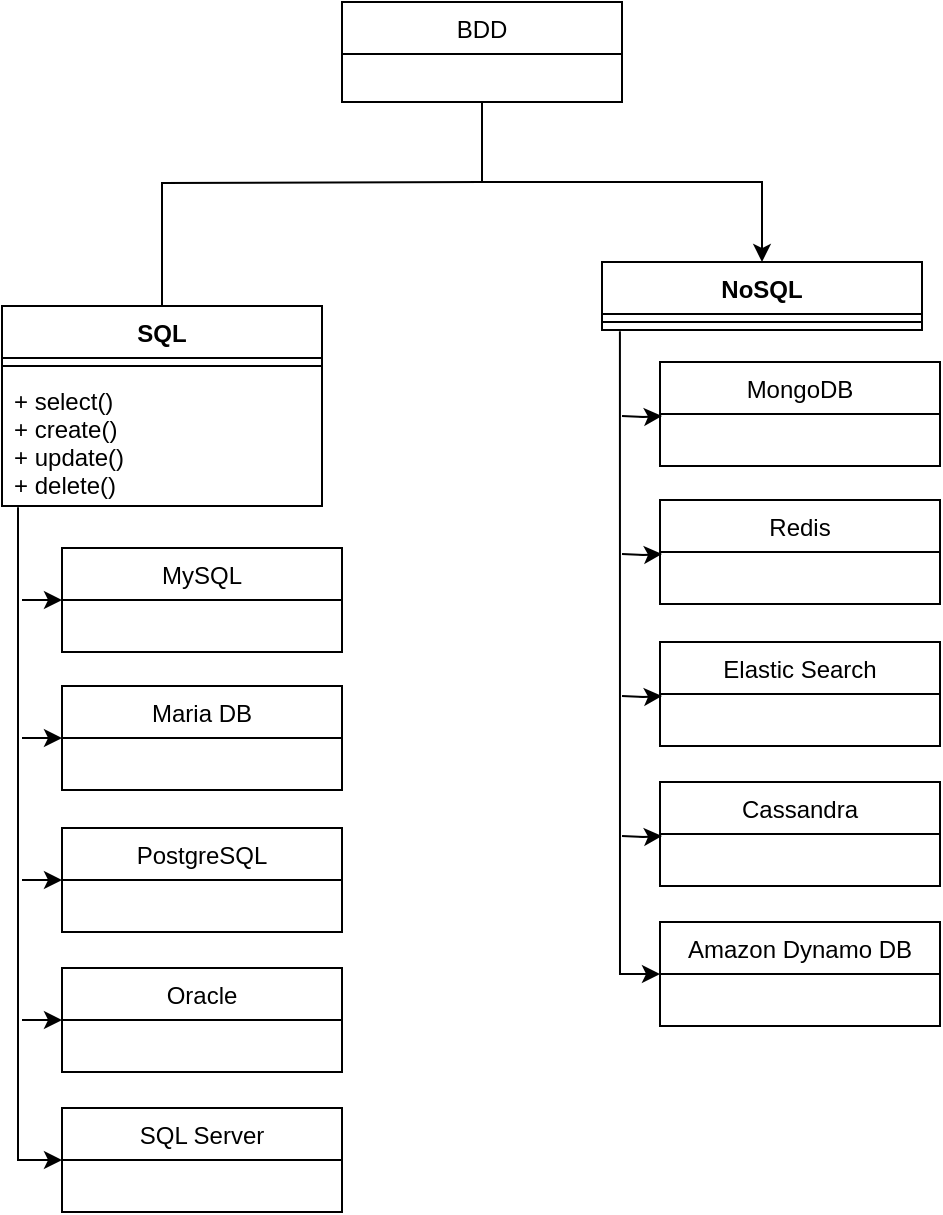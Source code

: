 <mxfile version="20.0.4" type="device"><diagram id="C5RBs43oDa-KdzZeNtuy" name="Page-1"><mxGraphModel dx="596" dy="468" grid="1" gridSize="10" guides="1" tooltips="1" connect="1" arrows="1" fold="1" page="1" pageScale="1" pageWidth="827" pageHeight="1169" math="0" shadow="0"><root><mxCell id="WIyWlLk6GJQsqaUBKTNV-0"/><mxCell id="WIyWlLk6GJQsqaUBKTNV-1" parent="WIyWlLk6GJQsqaUBKTNV-0"/><mxCell id="rcnci0UdDJZm_lKx0qY4-27" style="edgeStyle=orthogonalEdgeStyle;rounded=0;orthogonalLoop=1;jettySize=auto;html=1;exitX=0.5;exitY=1;exitDx=0;exitDy=0;" edge="1" parent="WIyWlLk6GJQsqaUBKTNV-1" source="rcnci0UdDJZm_lKx0qY4-0" target="rcnci0UdDJZm_lKx0qY4-8"><mxGeometry relative="1" as="geometry"/></mxCell><mxCell id="rcnci0UdDJZm_lKx0qY4-0" value="BDD" style="swimlane;fontStyle=0;childLayout=stackLayout;horizontal=1;startSize=26;fillColor=none;horizontalStack=0;resizeParent=1;resizeParentMax=0;resizeLast=0;collapsible=1;marginBottom=0;" vertex="1" parent="WIyWlLk6GJQsqaUBKTNV-1"><mxGeometry x="200" y="190" width="140" height="50" as="geometry"/></mxCell><mxCell id="rcnci0UdDJZm_lKx0qY4-8" value="NoSQL" style="swimlane;fontStyle=1;align=center;verticalAlign=top;childLayout=stackLayout;horizontal=1;startSize=26;horizontalStack=0;resizeParent=1;resizeParentMax=0;resizeLast=0;collapsible=1;marginBottom=0;" vertex="1" parent="WIyWlLk6GJQsqaUBKTNV-1"><mxGeometry x="330" y="320" width="160" height="34" as="geometry"/></mxCell><mxCell id="rcnci0UdDJZm_lKx0qY4-10" value="" style="line;strokeWidth=1;fillColor=none;align=left;verticalAlign=middle;spacingTop=-1;spacingLeft=3;spacingRight=3;rotatable=0;labelPosition=right;points=[];portConstraint=eastwest;" vertex="1" parent="rcnci0UdDJZm_lKx0qY4-8"><mxGeometry y="26" width="160" height="8" as="geometry"/></mxCell><mxCell id="rcnci0UdDJZm_lKx0qY4-15" value="MySQL" style="swimlane;fontStyle=0;childLayout=stackLayout;horizontal=1;startSize=26;fillColor=none;horizontalStack=0;resizeParent=1;resizeParentMax=0;resizeLast=0;collapsible=1;marginBottom=0;" vertex="1" parent="WIyWlLk6GJQsqaUBKTNV-1"><mxGeometry x="60" y="463" width="140" height="52" as="geometry"/></mxCell><mxCell id="rcnci0UdDJZm_lKx0qY4-16" value="Maria DB" style="swimlane;fontStyle=0;childLayout=stackLayout;horizontal=1;startSize=26;fillColor=none;horizontalStack=0;resizeParent=1;resizeParentMax=0;resizeLast=0;collapsible=1;marginBottom=0;" vertex="1" parent="WIyWlLk6GJQsqaUBKTNV-1"><mxGeometry x="60" y="532" width="140" height="52" as="geometry"/></mxCell><mxCell id="rcnci0UdDJZm_lKx0qY4-17" value="PostgreSQL" style="swimlane;fontStyle=0;childLayout=stackLayout;horizontal=1;startSize=26;fillColor=none;horizontalStack=0;resizeParent=1;resizeParentMax=0;resizeLast=0;collapsible=1;marginBottom=0;" vertex="1" parent="WIyWlLk6GJQsqaUBKTNV-1"><mxGeometry x="60" y="603" width="140" height="52" as="geometry"/></mxCell><mxCell id="rcnci0UdDJZm_lKx0qY4-18" value="Oracle" style="swimlane;fontStyle=0;childLayout=stackLayout;horizontal=1;startSize=26;fillColor=none;horizontalStack=0;resizeParent=1;resizeParentMax=0;resizeLast=0;collapsible=1;marginBottom=0;" vertex="1" parent="WIyWlLk6GJQsqaUBKTNV-1"><mxGeometry x="60" y="673" width="140" height="52" as="geometry"/></mxCell><mxCell id="rcnci0UdDJZm_lKx0qY4-19" value="SQL Server" style="swimlane;fontStyle=0;childLayout=stackLayout;horizontal=1;startSize=26;fillColor=none;horizontalStack=0;resizeParent=1;resizeParentMax=0;resizeLast=0;collapsible=1;marginBottom=0;" vertex="1" parent="WIyWlLk6GJQsqaUBKTNV-1"><mxGeometry x="60" y="743" width="140" height="52" as="geometry"/></mxCell><mxCell id="rcnci0UdDJZm_lKx0qY4-22" value="" style="endArrow=classic;html=1;rounded=0;entryX=0;entryY=0.5;entryDx=0;entryDy=0;" edge="1" parent="WIyWlLk6GJQsqaUBKTNV-1" target="rcnci0UdDJZm_lKx0qY4-15"><mxGeometry width="50" height="50" relative="1" as="geometry"><mxPoint x="40" y="489" as="sourcePoint"/><mxPoint x="300" y="613" as="targetPoint"/></mxGeometry></mxCell><mxCell id="rcnci0UdDJZm_lKx0qY4-23" value="" style="endArrow=classic;html=1;rounded=0;entryX=0;entryY=0.5;entryDx=0;entryDy=0;" edge="1" parent="WIyWlLk6GJQsqaUBKTNV-1" target="rcnci0UdDJZm_lKx0qY4-16"><mxGeometry width="50" height="50" relative="1" as="geometry"><mxPoint x="40" y="558" as="sourcePoint"/><mxPoint x="70" y="499" as="targetPoint"/></mxGeometry></mxCell><mxCell id="rcnci0UdDJZm_lKx0qY4-24" value="" style="endArrow=classic;html=1;rounded=0;entryX=0;entryY=0.5;entryDx=0;entryDy=0;" edge="1" parent="WIyWlLk6GJQsqaUBKTNV-1" target="rcnci0UdDJZm_lKx0qY4-17"><mxGeometry width="50" height="50" relative="1" as="geometry"><mxPoint x="40" y="629" as="sourcePoint"/><mxPoint x="80" y="509" as="targetPoint"/></mxGeometry></mxCell><mxCell id="rcnci0UdDJZm_lKx0qY4-25" value="" style="endArrow=classic;html=1;rounded=0;entryX=0;entryY=0.5;entryDx=0;entryDy=0;" edge="1" parent="WIyWlLk6GJQsqaUBKTNV-1" target="rcnci0UdDJZm_lKx0qY4-18"><mxGeometry width="50" height="50" relative="1" as="geometry"><mxPoint x="40" y="699" as="sourcePoint"/><mxPoint x="90" y="519" as="targetPoint"/></mxGeometry></mxCell><mxCell id="rcnci0UdDJZm_lKx0qY4-28" value="MongoDB" style="swimlane;fontStyle=0;childLayout=stackLayout;horizontal=1;startSize=26;fillColor=none;horizontalStack=0;resizeParent=1;resizeParentMax=0;resizeLast=0;collapsible=1;marginBottom=0;" vertex="1" parent="WIyWlLk6GJQsqaUBKTNV-1"><mxGeometry x="359" y="370" width="140" height="52" as="geometry"/></mxCell><mxCell id="rcnci0UdDJZm_lKx0qY4-29" value="Redis" style="swimlane;fontStyle=0;childLayout=stackLayout;horizontal=1;startSize=26;fillColor=none;horizontalStack=0;resizeParent=1;resizeParentMax=0;resizeLast=0;collapsible=1;marginBottom=0;" vertex="1" parent="WIyWlLk6GJQsqaUBKTNV-1"><mxGeometry x="359" y="439" width="140" height="52" as="geometry"/></mxCell><mxCell id="rcnci0UdDJZm_lKx0qY4-30" value="Elastic Search" style="swimlane;fontStyle=0;childLayout=stackLayout;horizontal=1;startSize=26;fillColor=none;horizontalStack=0;resizeParent=1;resizeParentMax=0;resizeLast=0;collapsible=1;marginBottom=0;" vertex="1" parent="WIyWlLk6GJQsqaUBKTNV-1"><mxGeometry x="359" y="510" width="140" height="52" as="geometry"/></mxCell><mxCell id="rcnci0UdDJZm_lKx0qY4-31" value="Cassandra" style="swimlane;fontStyle=0;childLayout=stackLayout;horizontal=1;startSize=26;fillColor=none;horizontalStack=0;resizeParent=1;resizeParentMax=0;resizeLast=0;collapsible=1;marginBottom=0;" vertex="1" parent="WIyWlLk6GJQsqaUBKTNV-1"><mxGeometry x="359" y="580" width="140" height="52" as="geometry"/></mxCell><mxCell id="rcnci0UdDJZm_lKx0qY4-33" value="Amazon Dynamo DB" style="swimlane;fontStyle=0;childLayout=stackLayout;horizontal=1;startSize=26;fillColor=none;horizontalStack=0;resizeParent=1;resizeParentMax=0;resizeLast=0;collapsible=1;marginBottom=0;" vertex="1" parent="WIyWlLk6GJQsqaUBKTNV-1"><mxGeometry x="359" y="650" width="140" height="52" as="geometry"/></mxCell><mxCell id="rcnci0UdDJZm_lKx0qY4-37" value="" style="endArrow=classic;html=1;rounded=0;entryX=0;entryY=0.5;entryDx=0;entryDy=0;edgeStyle=orthogonalEdgeStyle;" edge="1" parent="WIyWlLk6GJQsqaUBKTNV-1"><mxGeometry width="50" height="50" relative="1" as="geometry"><mxPoint x="340" y="397" as="sourcePoint"/><mxPoint x="360" y="397" as="targetPoint"/></mxGeometry></mxCell><mxCell id="rcnci0UdDJZm_lKx0qY4-38" value="" style="endArrow=classic;html=1;rounded=0;entryX=0;entryY=0.5;entryDx=0;entryDy=0;edgeStyle=orthogonalEdgeStyle;" edge="1" parent="WIyWlLk6GJQsqaUBKTNV-1"><mxGeometry width="50" height="50" relative="1" as="geometry"><mxPoint x="340" y="466" as="sourcePoint"/><mxPoint x="360" y="466" as="targetPoint"/></mxGeometry></mxCell><mxCell id="rcnci0UdDJZm_lKx0qY4-39" value="" style="endArrow=classic;html=1;rounded=0;entryX=0;entryY=0.5;entryDx=0;entryDy=0;edgeStyle=orthogonalEdgeStyle;" edge="1" parent="WIyWlLk6GJQsqaUBKTNV-1"><mxGeometry width="50" height="50" relative="1" as="geometry"><mxPoint x="340" y="537" as="sourcePoint"/><mxPoint x="360" y="537" as="targetPoint"/></mxGeometry></mxCell><mxCell id="rcnci0UdDJZm_lKx0qY4-40" value="" style="endArrow=classic;html=1;rounded=0;entryX=0;entryY=0.5;entryDx=0;entryDy=0;edgeStyle=orthogonalEdgeStyle;" edge="1" parent="WIyWlLk6GJQsqaUBKTNV-1"><mxGeometry width="50" height="50" relative="1" as="geometry"><mxPoint x="340" y="607" as="sourcePoint"/><mxPoint x="360" y="607" as="targetPoint"/></mxGeometry></mxCell><mxCell id="rcnci0UdDJZm_lKx0qY4-41" value="" style="endArrow=classic;html=1;rounded=0;exitX=0.056;exitY=1.064;exitDx=0;exitDy=0;exitPerimeter=0;entryX=0;entryY=0.5;entryDx=0;entryDy=0;edgeStyle=orthogonalEdgeStyle;" edge="1" parent="WIyWlLk6GJQsqaUBKTNV-1" target="rcnci0UdDJZm_lKx0qY4-33"><mxGeometry width="50" height="50" relative="1" as="geometry"><mxPoint x="338.96" y="354.664" as="sourcePoint"/><mxPoint x="340" y="680" as="targetPoint"/><Array as="points"><mxPoint x="339" y="676"/></Array></mxGeometry></mxCell><mxCell id="rcnci0UdDJZm_lKx0qY4-44" value="SQL" style="swimlane;fontStyle=1;align=center;verticalAlign=top;childLayout=stackLayout;horizontal=1;startSize=26;horizontalStack=0;resizeParent=1;resizeParentMax=0;resizeLast=0;collapsible=1;marginBottom=0;" vertex="1" parent="WIyWlLk6GJQsqaUBKTNV-1"><mxGeometry x="30" y="342" width="160" height="100" as="geometry"/></mxCell><mxCell id="rcnci0UdDJZm_lKx0qY4-46" value="" style="line;strokeWidth=1;fillColor=none;align=left;verticalAlign=middle;spacingTop=-1;spacingLeft=3;spacingRight=3;rotatable=0;labelPosition=right;points=[];portConstraint=eastwest;" vertex="1" parent="rcnci0UdDJZm_lKx0qY4-44"><mxGeometry y="26" width="160" height="8" as="geometry"/></mxCell><mxCell id="rcnci0UdDJZm_lKx0qY4-47" value="+ select()&#10;+ create()&#10;+ update()&#10;+ delete()" style="text;strokeColor=none;fillColor=none;align=left;verticalAlign=top;spacingLeft=4;spacingRight=4;overflow=hidden;rotatable=0;points=[[0,0.5],[1,0.5]];portConstraint=eastwest;" vertex="1" parent="rcnci0UdDJZm_lKx0qY4-44"><mxGeometry y="34" width="160" height="66" as="geometry"/></mxCell><mxCell id="rcnci0UdDJZm_lKx0qY4-48" value="" style="edgeStyle=orthogonalEdgeStyle;rounded=0;orthogonalLoop=1;jettySize=auto;html=1;endArrow=none;entryX=0.5;entryY=0;entryDx=0;entryDy=0;" edge="1" parent="WIyWlLk6GJQsqaUBKTNV-1" target="rcnci0UdDJZm_lKx0qY4-44"><mxGeometry relative="1" as="geometry"><mxPoint x="270" y="280" as="sourcePoint"/><mxPoint x="110" y="340" as="targetPoint"/></mxGeometry></mxCell><mxCell id="rcnci0UdDJZm_lKx0qY4-49" value="" style="endArrow=classic;html=1;rounded=0;exitX=0.05;exitY=1.01;exitDx=0;exitDy=0;exitPerimeter=0;edgeStyle=orthogonalEdgeStyle;entryX=0;entryY=0.5;entryDx=0;entryDy=0;" edge="1" parent="WIyWlLk6GJQsqaUBKTNV-1" source="rcnci0UdDJZm_lKx0qY4-47" target="rcnci0UdDJZm_lKx0qY4-19"><mxGeometry width="50" height="50" relative="1" as="geometry"><mxPoint x="270" y="640" as="sourcePoint"/><mxPoint x="40" y="770" as="targetPoint"/></mxGeometry></mxCell></root></mxGraphModel></diagram></mxfile>